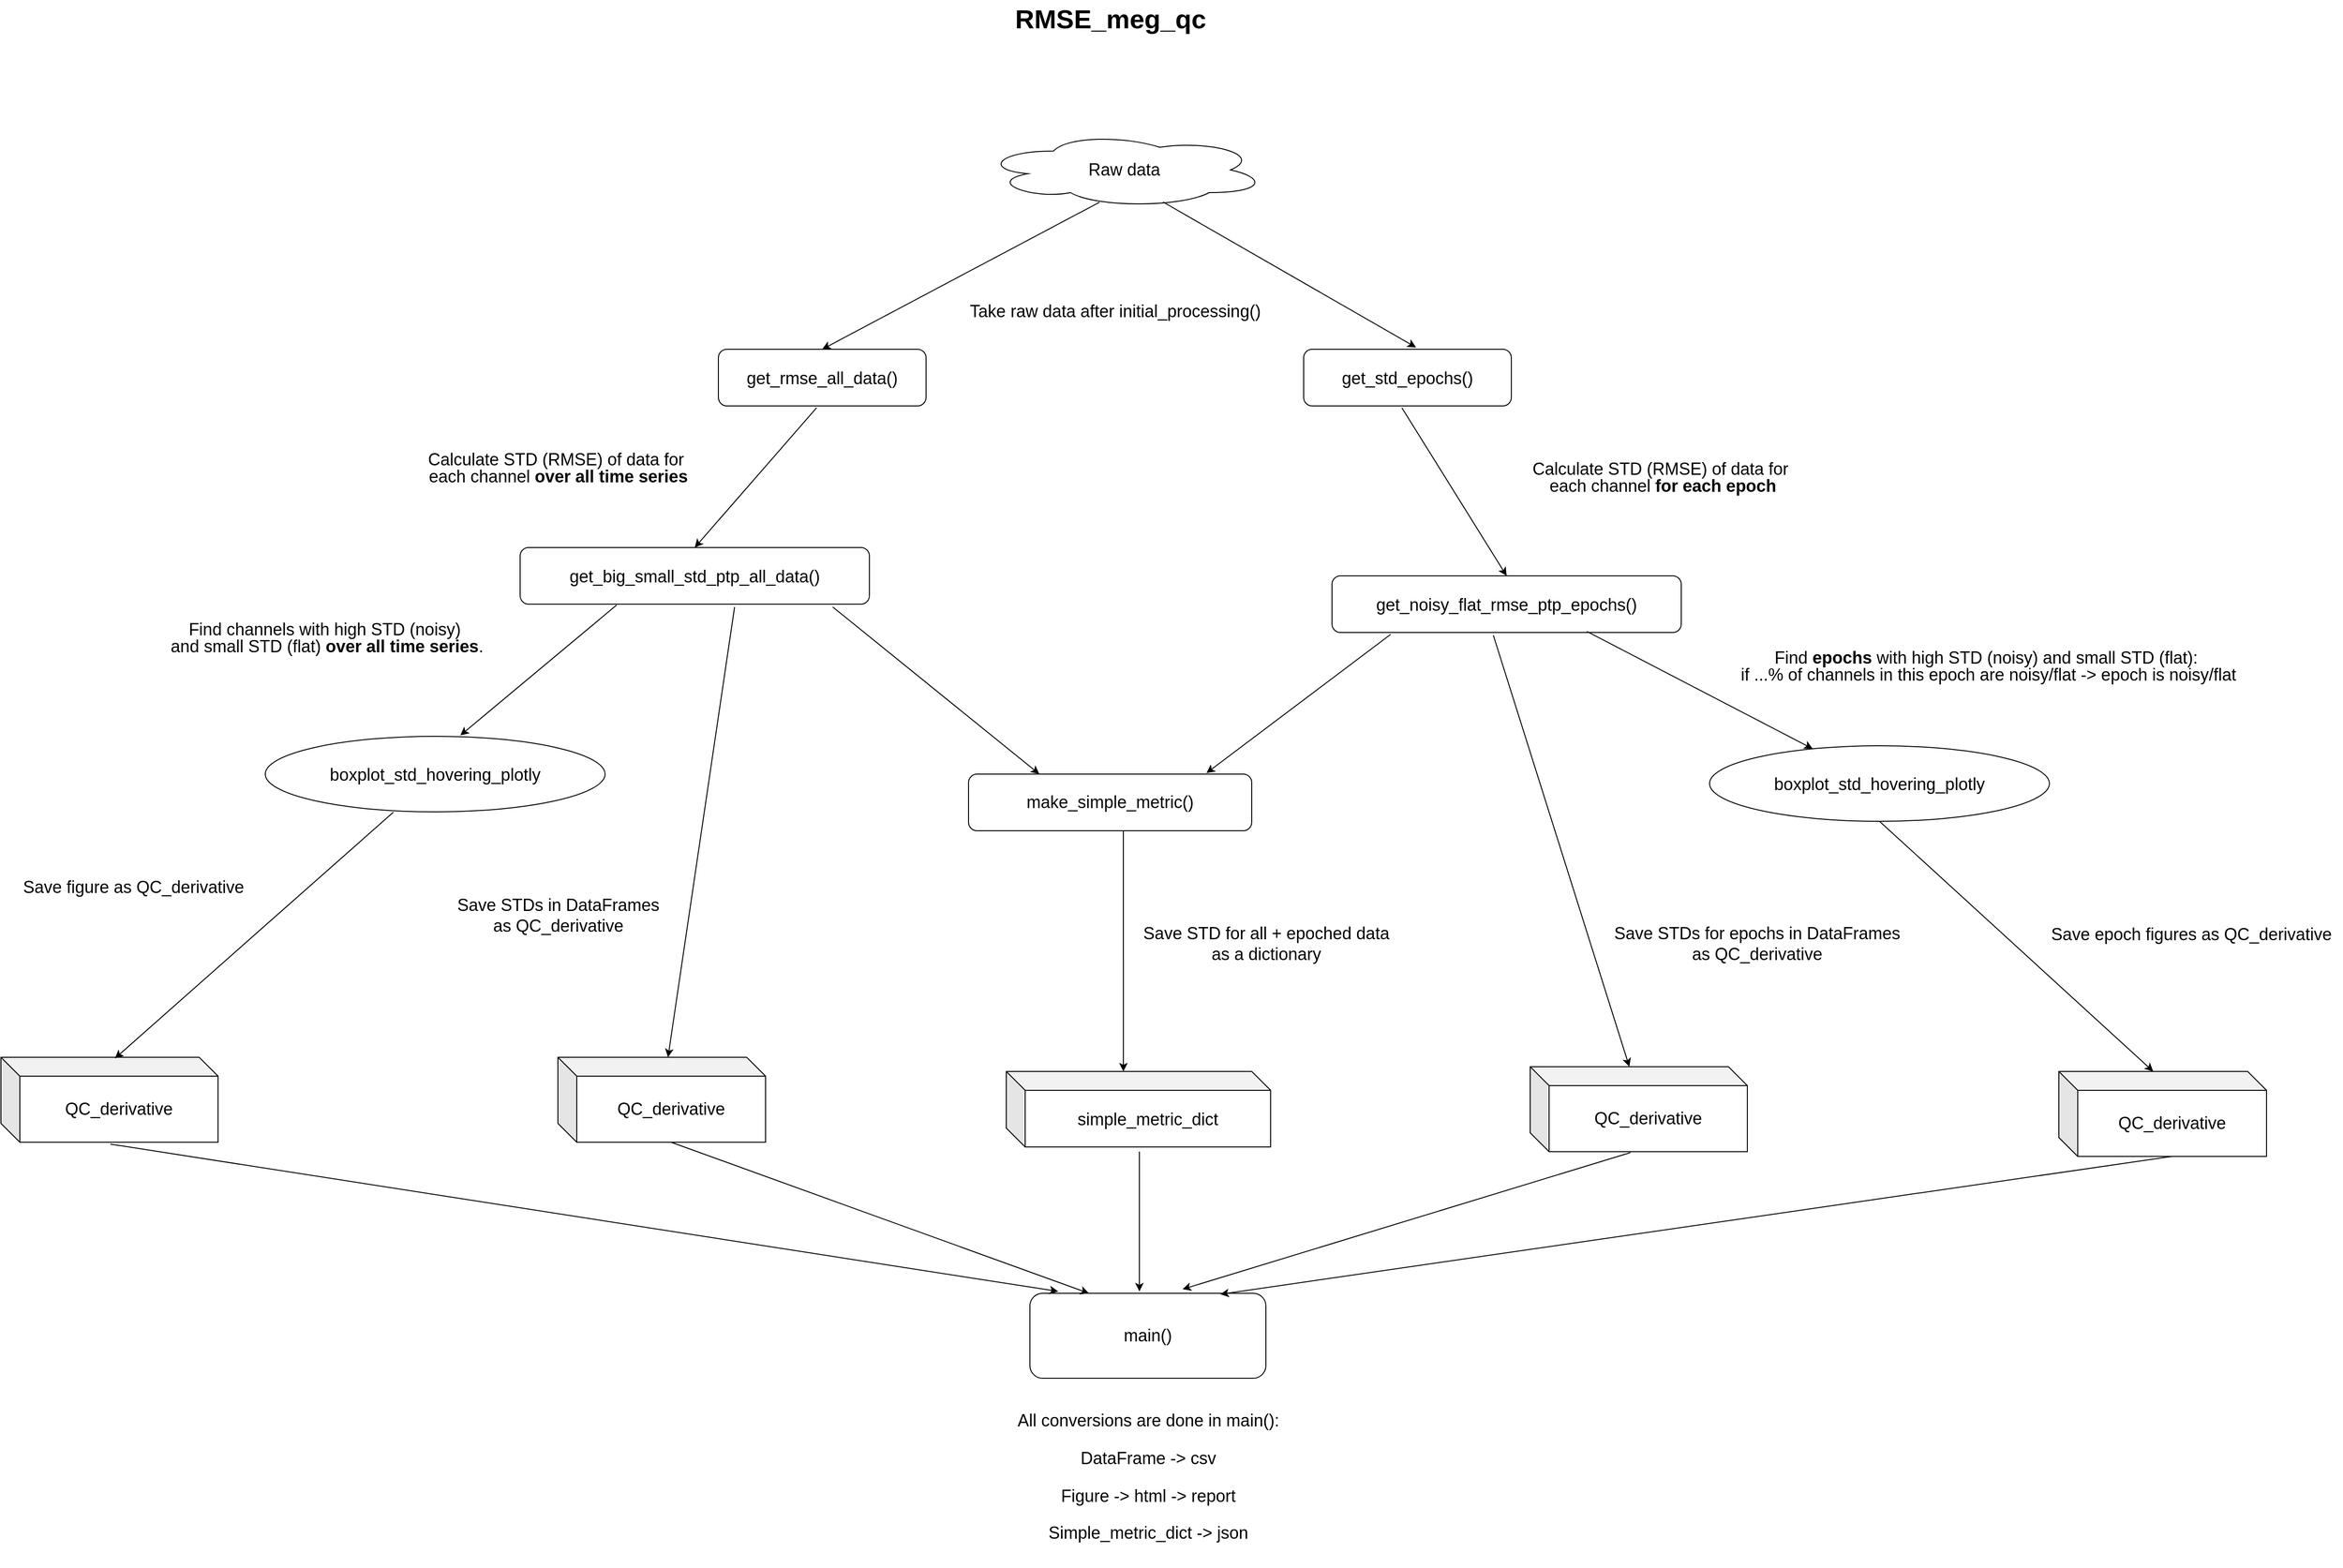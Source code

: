 <mxfile version="20.8.16" type="device"><diagram name="Page-1" id="929967ad-93f9-6ef4-fab6-5d389245f69c"><mxGraphModel dx="2474" dy="1614" grid="1" gridSize="10" guides="1" tooltips="1" connect="1" arrows="1" fold="1" page="0" pageScale="1.5" pageWidth="1169" pageHeight="826" background="none" math="0" shadow="0"><root><mxCell id="0" style=";html=1;"/><mxCell id="1" style=";html=1;" parent="0"/><mxCell id="1672d66443f91eb5-23" value="RMSE_meg_qc" style="text;strokeColor=none;fillColor=none;html=1;fontSize=28;fontStyle=1;verticalAlign=middle;align=center;" parent="1" vertex="1"><mxGeometry x="50" y="-200" width="1510" height="40" as="geometry"/></mxCell><mxCell id="6Z27xeJ7nZHoDezGtsFD-8" value="" style="endArrow=classic;html=1;rounded=0;fontSize=18;entryX=0.5;entryY=0;entryDx=0;entryDy=0;exitX=0.412;exitY=0.929;exitDx=0;exitDy=0;exitPerimeter=0;fontFamily=Helvetica;" parent="1" source="6Z27xeJ7nZHoDezGtsFD-56" target="_AQNHTN7oGHshsWPynQ7-1" edge="1"><mxGeometry width="50" height="50" relative="1" as="geometry"><mxPoint x="200" y="140" as="sourcePoint"/><mxPoint x="200" y="240" as="targetPoint"/></mxGeometry></mxCell><mxCell id="6Z27xeJ7nZHoDezGtsFD-50" value="main()" style="rounded=1;whiteSpace=wrap;html=1;fontFamily=Helvetica;fontSize=18;" parent="1" vertex="1"><mxGeometry x="720" y="1170" width="250" height="90" as="geometry"/></mxCell><mxCell id="6Z27xeJ7nZHoDezGtsFD-53" value="&lt;font style=&quot;font-size: 18px;&quot;&gt;Take raw data after initial_processing()&lt;/font&gt;" style="text;html=1;align=center;verticalAlign=middle;resizable=0;points=[];autosize=1;strokeColor=none;fillColor=none;fontSize=18;fontFamily=Helvetica;" parent="1" vertex="1"><mxGeometry x="645" y="110" width="330" height="40" as="geometry"/></mxCell><mxCell id="6Z27xeJ7nZHoDezGtsFD-56" value="Raw data" style="ellipse;shape=cloud;whiteSpace=wrap;html=1;fontFamily=Helvetica;fontSize=18;" parent="1" vertex="1"><mxGeometry x="670" y="-60" width="300" height="80" as="geometry"/></mxCell><mxCell id="_AQNHTN7oGHshsWPynQ7-1" value="&lt;div style=&quot;line-height: 18px; font-size: 18px;&quot;&gt;get_rmse_all_data()&lt;/div&gt;" style="rounded=1;whiteSpace=wrap;html=1;fontSize=18;fontFamily=Helvetica;" parent="1" vertex="1"><mxGeometry x="390" y="170" width="220" height="60" as="geometry"/></mxCell><mxCell id="_AQNHTN7oGHshsWPynQ7-2" value="&lt;div style=&quot;line-height: 18px; font-size: 18px;&quot;&gt;get_big_small_std_ptp_all_data()&lt;/div&gt;" style="rounded=1;whiteSpace=wrap;html=1;fontSize=18;fontFamily=Helvetica;" parent="1" vertex="1"><mxGeometry x="180" y="380" width="370" height="60" as="geometry"/></mxCell><mxCell id="_AQNHTN7oGHshsWPynQ7-3" value="" style="endArrow=classic;html=1;rounded=0;exitX=0.473;exitY=1.033;exitDx=0;exitDy=0;exitPerimeter=0;entryX=0.5;entryY=0;entryDx=0;entryDy=0;fontSize=18;fontFamily=Helvetica;" parent="1" source="_AQNHTN7oGHshsWPynQ7-1" target="_AQNHTN7oGHshsWPynQ7-2" edge="1"><mxGeometry width="50" height="50" relative="1" as="geometry"><mxPoint x="630" y="440" as="sourcePoint"/><mxPoint x="680" y="390" as="targetPoint"/></mxGeometry></mxCell><mxCell id="_AQNHTN7oGHshsWPynQ7-4" value="&lt;div style=&quot;line-height: 18px; font-size: 18px;&quot;&gt;Calculate STD (RMSE) of data for&amp;nbsp;&lt;/div&gt;&lt;div style=&quot;line-height: 18px; font-size: 18px;&quot;&gt;each channel &lt;b style=&quot;font-size: 18px;&quot;&gt;over all time series&lt;/b&gt;&lt;/div&gt;" style="text;html=1;align=center;verticalAlign=middle;resizable=0;points=[];autosize=1;strokeColor=none;fillColor=none;fontSize=18;fontFamily=Helvetica;" parent="1" vertex="1"><mxGeometry x="30" y="270" width="380" height="50" as="geometry"/></mxCell><mxCell id="_AQNHTN7oGHshsWPynQ7-5" value="" style="endArrow=classic;html=1;rounded=0;exitX=0.276;exitY=1.017;exitDx=0;exitDy=0;exitPerimeter=0;entryX=0.574;entryY=-0.012;entryDx=0;entryDy=0;entryPerimeter=0;fontSize=18;fontFamily=Helvetica;" parent="1" source="_AQNHTN7oGHshsWPynQ7-2" target="_AQNHTN7oGHshsWPynQ7-8" edge="1"><mxGeometry width="50" height="50" relative="1" as="geometry"><mxPoint x="640" y="420" as="sourcePoint"/><mxPoint x="120" y="540" as="targetPoint"/></mxGeometry></mxCell><mxCell id="_AQNHTN7oGHshsWPynQ7-7" value="" style="endArrow=classic;html=1;rounded=0;exitX=0.614;exitY=1.05;exitDx=0;exitDy=0;exitPerimeter=0;fontSize=18;fontFamily=Helvetica;" parent="1" source="_AQNHTN7oGHshsWPynQ7-2" target="_AQNHTN7oGHshsWPynQ7-9" edge="1"><mxGeometry width="50" height="50" relative="1" as="geometry"><mxPoint x="640" y="320" as="sourcePoint"/><mxPoint x="510" y="550" as="targetPoint"/></mxGeometry></mxCell><mxCell id="_AQNHTN7oGHshsWPynQ7-8" value="&lt;div style=&quot;line-height: 18px; font-size: 18px;&quot;&gt;boxplot_std_hovering_plotly&lt;/div&gt;" style="ellipse;whiteSpace=wrap;html=1;fontSize=18;fontFamily=Helvetica;" parent="1" vertex="1"><mxGeometry x="-90" y="580" width="360" height="80" as="geometry"/></mxCell><mxCell id="_AQNHTN7oGHshsWPynQ7-9" value="QC_derivative" style="shape=cube;whiteSpace=wrap;html=1;boundedLbl=1;backgroundOutline=1;darkOpacity=0.05;darkOpacity2=0.1;fontSize=18;fontFamily=Helvetica;" parent="1" vertex="1"><mxGeometry x="220" y="920" width="220" height="90" as="geometry"/></mxCell><mxCell id="_AQNHTN7oGHshsWPynQ7-10" value="QC_derivative" style="shape=cube;whiteSpace=wrap;html=1;boundedLbl=1;backgroundOutline=1;darkOpacity=0.05;darkOpacity2=0.1;fontSize=18;" parent="1" vertex="1"><mxGeometry x="-370" y="920" width="230" height="90" as="geometry"/></mxCell><mxCell id="_AQNHTN7oGHshsWPynQ7-11" value="" style="endArrow=classic;html=1;rounded=0;exitX=0.377;exitY=1.004;exitDx=0;exitDy=0;entryX=0.525;entryY=0.013;entryDx=0;entryDy=0;entryPerimeter=0;fontSize=18;exitPerimeter=0;fontFamily=Helvetica;" parent="1" source="_AQNHTN7oGHshsWPynQ7-8" target="_AQNHTN7oGHshsWPynQ7-10" edge="1"><mxGeometry width="50" height="50" relative="1" as="geometry"><mxPoint x="640" y="320" as="sourcePoint"/><mxPoint x="690" y="270" as="targetPoint"/></mxGeometry></mxCell><mxCell id="_AQNHTN7oGHshsWPynQ7-12" value="&lt;div style=&quot;line-height: 18px; font-size: 18px;&quot;&gt;&lt;div style=&quot;font-size: 18px; line-height: 18px;&quot;&gt;get_std_epochs()&lt;/div&gt;&lt;/div&gt;" style="rounded=1;whiteSpace=wrap;html=1;fontSize=18;fontFamily=Helvetica;" parent="1" vertex="1"><mxGeometry x="1010" y="170" width="220" height="60" as="geometry"/></mxCell><mxCell id="_AQNHTN7oGHshsWPynQ7-13" value="&lt;div style=&quot;line-height: 18px; font-size: 18px;&quot;&gt;&lt;div style=&quot;font-size: 18px; line-height: 18px;&quot;&gt;&lt;div style=&quot;line-height: 18px; font-size: 18px;&quot;&gt;get_noisy_flat_rmse_ptp_epochs()&lt;/div&gt;&lt;/div&gt;&lt;/div&gt;" style="rounded=1;whiteSpace=wrap;html=1;fontSize=18;fontFamily=Helvetica;" parent="1" vertex="1"><mxGeometry x="1040" y="410" width="370" height="60" as="geometry"/></mxCell><mxCell id="_AQNHTN7oGHshsWPynQ7-14" value="" style="endArrow=classic;html=1;rounded=0;exitX=0.473;exitY=1.033;exitDx=0;exitDy=0;exitPerimeter=0;entryX=0.5;entryY=0;entryDx=0;entryDy=0;fontSize=18;fontFamily=Helvetica;" parent="1" source="_AQNHTN7oGHshsWPynQ7-12" target="_AQNHTN7oGHshsWPynQ7-13" edge="1"><mxGeometry width="50" height="50" relative="1" as="geometry"><mxPoint x="1620" y="440" as="sourcePoint"/><mxPoint x="1670" y="390" as="targetPoint"/></mxGeometry></mxCell><mxCell id="_AQNHTN7oGHshsWPynQ7-15" value="&lt;blockquote style=&quot;line-height: 18px; font-size: 18px;&quot;&gt;Calculate STD (RMSE) of data for&amp;nbsp;&lt;br&gt;each channel &lt;b style=&quot;font-size: 18px;&quot;&gt;for each epoch&lt;/b&gt;&lt;/blockquote&gt;" style="text;html=1;align=center;verticalAlign=middle;resizable=0;points=[];autosize=1;strokeColor=none;fillColor=none;fontSize=18;fontFamily=Helvetica;" parent="1" vertex="1"><mxGeometry x="1200" y="260" width="380" height="90" as="geometry"/></mxCell><mxCell id="_AQNHTN7oGHshsWPynQ7-16" value="" style="endArrow=classic;html=1;rounded=0;exitX=0.73;exitY=0.983;exitDx=0;exitDy=0;exitPerimeter=0;fontSize=18;fontFamily=Helvetica;" parent="1" source="_AQNHTN7oGHshsWPynQ7-13" target="_AQNHTN7oGHshsWPynQ7-18" edge="1"><mxGeometry width="50" height="50" relative="1" as="geometry"><mxPoint x="1630" y="420" as="sourcePoint"/><mxPoint x="1110" y="540" as="targetPoint"/></mxGeometry></mxCell><mxCell id="_AQNHTN7oGHshsWPynQ7-18" value="&lt;div style=&quot;line-height: 18px; font-size: 18px;&quot;&gt;boxplot_std_hovering_plotly&lt;/div&gt;" style="ellipse;whiteSpace=wrap;html=1;fontSize=18;fontFamily=Helvetica;" parent="1" vertex="1"><mxGeometry x="1440" y="590" width="360" height="80" as="geometry"/></mxCell><mxCell id="_AQNHTN7oGHshsWPynQ7-19" value="QC_derivative" style="shape=cube;whiteSpace=wrap;html=1;boundedLbl=1;backgroundOutline=1;darkOpacity=0.05;darkOpacity2=0.1;fontSize=18;fontFamily=Helvetica;" parent="1" vertex="1"><mxGeometry x="1810" y="935" width="220" height="90" as="geometry"/></mxCell><mxCell id="_AQNHTN7oGHshsWPynQ7-20" value="QC_derivative" style="shape=cube;whiteSpace=wrap;html=1;boundedLbl=1;backgroundOutline=1;darkOpacity=0.05;darkOpacity2=0.1;fontSize=18;fontFamily=Helvetica;" parent="1" vertex="1"><mxGeometry x="1250" y="930" width="230" height="90" as="geometry"/></mxCell><mxCell id="_AQNHTN7oGHshsWPynQ7-21" value="" style="endArrow=classic;html=1;rounded=0;exitX=0.5;exitY=1;exitDx=0;exitDy=0;entryX=0;entryY=0;entryDx=100;entryDy=0;entryPerimeter=0;fontSize=18;fontFamily=Helvetica;" parent="1" source="_AQNHTN7oGHshsWPynQ7-18" target="_AQNHTN7oGHshsWPynQ7-19" edge="1"><mxGeometry width="50" height="50" relative="1" as="geometry"><mxPoint x="1630" y="320" as="sourcePoint"/><mxPoint x="1680" y="270" as="targetPoint"/></mxGeometry></mxCell><mxCell id="_AQNHTN7oGHshsWPynQ7-22" value="" style="endArrow=classic;html=1;rounded=0;fontSize=18;entryX=0.541;entryY=-0.033;entryDx=0;entryDy=0;exitX=0.637;exitY=0.925;exitDx=0;exitDy=0;exitPerimeter=0;entryPerimeter=0;fontFamily=Helvetica;" parent="1" source="6Z27xeJ7nZHoDezGtsFD-56" target="_AQNHTN7oGHshsWPynQ7-12" edge="1"><mxGeometry width="50" height="50" relative="1" as="geometry"><mxPoint x="810.4" y="25.28" as="sourcePoint"/><mxPoint x="410" y="170" as="targetPoint"/></mxGeometry></mxCell><mxCell id="_AQNHTN7oGHshsWPynQ7-23" value="" style="endArrow=classic;html=1;rounded=0;exitX=0.462;exitY=1.05;exitDx=0;exitDy=0;exitPerimeter=0;fontSize=18;entryX=0;entryY=0;entryDx=105;entryDy=0;entryPerimeter=0;fontFamily=Helvetica;" parent="1" source="_AQNHTN7oGHshsWPynQ7-13" target="_AQNHTN7oGHshsWPynQ7-20" edge="1"><mxGeometry width="50" height="50" relative="1" as="geometry"><mxPoint x="367.18" y="493" as="sourcePoint"/><mxPoint x="447.419" y="780" as="targetPoint"/></mxGeometry></mxCell><mxCell id="_AQNHTN7oGHshsWPynQ7-24" value="&lt;div style=&quot;font-size: 18px; line-height: 18px;&quot;&gt;simple_metric_dict&lt;/div&gt;" style="shape=cube;whiteSpace=wrap;html=1;boundedLbl=1;backgroundOutline=1;darkOpacity=0.05;darkOpacity2=0.1;fontSize=18;fontFamily=Helvetica;" parent="1" vertex="1"><mxGeometry x="695" y="935" width="280" height="80" as="geometry"/></mxCell><mxCell id="_AQNHTN7oGHshsWPynQ7-25" value="" style="endArrow=classic;html=1;rounded=0;fontSize=18;exitX=0.168;exitY=1.033;exitDx=0;exitDy=0;exitPerimeter=0;entryX=0.84;entryY=-0.017;entryDx=0;entryDy=0;entryPerimeter=0;fontFamily=Helvetica;" parent="1" source="_AQNHTN7oGHshsWPynQ7-13" target="gqf24heiUTg15dBXGVgv-1" edge="1"><mxGeometry width="50" height="50" relative="1" as="geometry"><mxPoint x="910" y="710" as="sourcePoint"/><mxPoint x="960" y="660" as="targetPoint"/></mxGeometry></mxCell><mxCell id="_AQNHTN7oGHshsWPynQ7-26" value="" style="endArrow=classic;html=1;rounded=0;fontSize=18;exitX=0.895;exitY=1.05;exitDx=0;exitDy=0;exitPerimeter=0;fontFamily=Helvetica;entryX=0.25;entryY=0;entryDx=0;entryDy=0;" parent="1" source="_AQNHTN7oGHshsWPynQ7-2" target="gqf24heiUTg15dBXGVgv-1" edge="1"><mxGeometry width="50" height="50" relative="1" as="geometry"><mxPoint x="910" y="710" as="sourcePoint"/><mxPoint x="810" y="930" as="targetPoint"/></mxGeometry></mxCell><mxCell id="_AQNHTN7oGHshsWPynQ7-27" value="" style="endArrow=classic;html=1;rounded=0;fontSize=18;exitX=0.504;exitY=1.022;exitDx=0;exitDy=0;exitPerimeter=0;entryX=0.12;entryY=-0.022;entryDx=0;entryDy=0;entryPerimeter=0;fontFamily=Helvetica;" parent="1" source="_AQNHTN7oGHshsWPynQ7-10" target="6Z27xeJ7nZHoDezGtsFD-50" edge="1"><mxGeometry width="50" height="50" relative="1" as="geometry"><mxPoint x="680" y="1050" as="sourcePoint"/><mxPoint x="730" y="1000" as="targetPoint"/></mxGeometry></mxCell><mxCell id="_AQNHTN7oGHshsWPynQ7-28" value="" style="endArrow=classic;html=1;rounded=0;fontSize=18;exitX=0;exitY=0;exitDx=120;exitDy=90;exitPerimeter=0;entryX=0.25;entryY=0;entryDx=0;entryDy=0;fontFamily=Helvetica;" parent="1" source="_AQNHTN7oGHshsWPynQ7-9" target="6Z27xeJ7nZHoDezGtsFD-50" edge="1"><mxGeometry width="50" height="50" relative="1" as="geometry"><mxPoint x="680" y="1050" as="sourcePoint"/><mxPoint x="730" y="1000" as="targetPoint"/></mxGeometry></mxCell><mxCell id="_AQNHTN7oGHshsWPynQ7-29" value="" style="endArrow=classic;html=1;rounded=0;fontSize=18;entryX=0.464;entryY=-0.022;entryDx=0;entryDy=0;entryPerimeter=0;fontFamily=Helvetica;" parent="1" target="6Z27xeJ7nZHoDezGtsFD-50" edge="1"><mxGeometry width="50" height="50" relative="1" as="geometry"><mxPoint x="836" y="1020" as="sourcePoint"/><mxPoint x="880" y="1160" as="targetPoint"/></mxGeometry></mxCell><mxCell id="_AQNHTN7oGHshsWPynQ7-30" value="" style="endArrow=classic;html=1;rounded=0;fontSize=18;exitX=0.461;exitY=1.011;exitDx=0;exitDy=0;exitPerimeter=0;entryX=0.647;entryY=-0.048;entryDx=0;entryDy=0;entryPerimeter=0;fontFamily=Helvetica;" parent="1" source="_AQNHTN7oGHshsWPynQ7-20" target="6Z27xeJ7nZHoDezGtsFD-50" edge="1"><mxGeometry width="50" height="50" relative="1" as="geometry"><mxPoint x="680" y="1050" as="sourcePoint"/><mxPoint x="730" y="1000" as="targetPoint"/></mxGeometry></mxCell><mxCell id="_AQNHTN7oGHshsWPynQ7-31" value="" style="endArrow=classic;html=1;rounded=0;fontSize=18;exitX=0;exitY=0;exitDx=120;exitDy=90;exitPerimeter=0;entryX=0.807;entryY=0.011;entryDx=0;entryDy=0;entryPerimeter=0;fontFamily=Helvetica;" parent="1" source="_AQNHTN7oGHshsWPynQ7-19" target="6Z27xeJ7nZHoDezGtsFD-50" edge="1"><mxGeometry width="50" height="50" relative="1" as="geometry"><mxPoint x="930" y="1050" as="sourcePoint"/><mxPoint x="980" y="1000" as="targetPoint"/></mxGeometry></mxCell><mxCell id="_AQNHTN7oGHshsWPynQ7-32" value="&lt;p style=&quot;line-height: 18px;&quot;&gt;&lt;font style=&quot;font-size: 18px;&quot;&gt;Find channels with high STD (noisy)&amp;nbsp;&lt;br&gt;&lt;/font&gt;&lt;font style=&quot;font-size: 18px;&quot;&gt;and small STD (flat) &lt;b style=&quot;&quot;&gt;over all time series&lt;/b&gt;.&lt;/font&gt;&lt;/p&gt;" style="text;html=1;align=center;verticalAlign=middle;resizable=0;points=[];autosize=1;strokeColor=none;fillColor=none;fontSize=18;" parent="1" vertex="1"><mxGeometry x="-200" y="430" width="350" height="90" as="geometry"/></mxCell><mxCell id="_AQNHTN7oGHshsWPynQ7-33" value="&lt;blockquote style=&quot;border-color: var(--border-color); font-size: 18px; line-height: 18px;&quot;&gt;Find &lt;b style=&quot;&quot;&gt;epochs&lt;/b&gt; with high STD (noisy)&amp;nbsp;&lt;span style=&quot;background-color: initial; font-size: 18px;&quot;&gt;and small STD (flat):&amp;nbsp;&lt;br&gt;&lt;/span&gt;if ...% of channels in this epoch are noisy/flat -&amp;gt; epoch is noisy/flat&lt;/blockquote&gt;" style="text;html=1;align=center;verticalAlign=middle;resizable=0;points=[];autosize=1;strokeColor=none;fillColor=none;fontSize=18;" parent="1" vertex="1"><mxGeometry x="1420" y="460" width="630" height="90" as="geometry"/></mxCell><mxCell id="_AQNHTN7oGHshsWPynQ7-34" value="Save figure as QC_derivative" style="text;html=1;align=center;verticalAlign=middle;resizable=0;points=[];autosize=1;strokeColor=none;fillColor=none;fontSize=18;fontFamily=Helvetica;" parent="1" vertex="1"><mxGeometry x="-360" y="720" width="260" height="40" as="geometry"/></mxCell><mxCell id="_AQNHTN7oGHshsWPynQ7-35" value="Save STDs in DataFrames &lt;br&gt;as QC_derivative&lt;br style=&quot;border-color: var(--border-color);&quot;&gt;" style="text;html=1;align=center;verticalAlign=middle;resizable=0;points=[];autosize=1;strokeColor=none;fillColor=none;fontSize=18;fontFamily=Helvetica;" parent="1" vertex="1"><mxGeometry x="100" y="740" width="240" height="60" as="geometry"/></mxCell><mxCell id="_AQNHTN7oGHshsWPynQ7-37" value="Save STDs for epochs in DataFrames &lt;br&gt;as QC_derivative&lt;br style=&quot;border-color: var(--border-color);&quot;&gt;" style="text;html=1;align=center;verticalAlign=middle;resizable=0;points=[];autosize=1;strokeColor=none;fillColor=none;fontSize=18;fontFamily=Helvetica;" parent="1" vertex="1"><mxGeometry x="1325" y="770" width="330" height="60" as="geometry"/></mxCell><mxCell id="_AQNHTN7oGHshsWPynQ7-39" value="Save epoch figures as QC_derivative&lt;br&gt;" style="text;html=1;align=center;verticalAlign=middle;resizable=0;points=[];autosize=1;strokeColor=none;fillColor=none;fontSize=18;fontFamily=Helvetica;" parent="1" vertex="1"><mxGeometry x="1790" y="770" width="320" height="40" as="geometry"/></mxCell><mxCell id="_AQNHTN7oGHshsWPynQ7-40" value="Save STD for all + epoched data&lt;br&gt;as a dictionary" style="text;html=1;align=center;verticalAlign=middle;resizable=0;points=[];autosize=1;strokeColor=none;fillColor=none;fontSize=18;fontFamily=Helvetica;" parent="1" vertex="1"><mxGeometry x="830" y="770" width="280" height="60" as="geometry"/></mxCell><mxCell id="_AQNHTN7oGHshsWPynQ7-41" value="&lt;blockquote&gt;All conversions are done in main():&lt;/blockquote&gt;&lt;blockquote&gt;DataFrame -&amp;gt; csv&lt;/blockquote&gt;&lt;blockquote&gt;Figure -&amp;gt; html -&amp;gt; report&lt;/blockquote&gt;&lt;blockquote&gt;Simple_metric_dict -&amp;gt; json&lt;/blockquote&gt;" style="text;html=1;align=center;verticalAlign=middle;resizable=0;points=[];autosize=1;strokeColor=none;fillColor=none;fontSize=18;fontFamily=Helvetica;" parent="1" vertex="1"><mxGeometry x="655" y="1270" width="380" height="190" as="geometry"/></mxCell><mxCell id="gqf24heiUTg15dBXGVgv-1" value="make_simple_metric()" style="rounded=1;whiteSpace=wrap;html=1;fontFamily=Helvetica;fontSize=18;" parent="1" vertex="1"><mxGeometry x="655" y="620" width="300" height="60" as="geometry"/></mxCell><mxCell id="gqf24heiUTg15dBXGVgv-2" value="" style="endArrow=classic;html=1;rounded=0;fontFamily=Helvetica;fontSize=18;entryX=0.443;entryY=0;entryDx=0;entryDy=0;entryPerimeter=0;" parent="1" target="_AQNHTN7oGHshsWPynQ7-24" edge="1"><mxGeometry width="50" height="50" relative="1" as="geometry"><mxPoint x="819" y="680" as="sourcePoint"/><mxPoint x="1150" y="1010" as="targetPoint"/></mxGeometry></mxCell></root></mxGraphModel></diagram></mxfile>